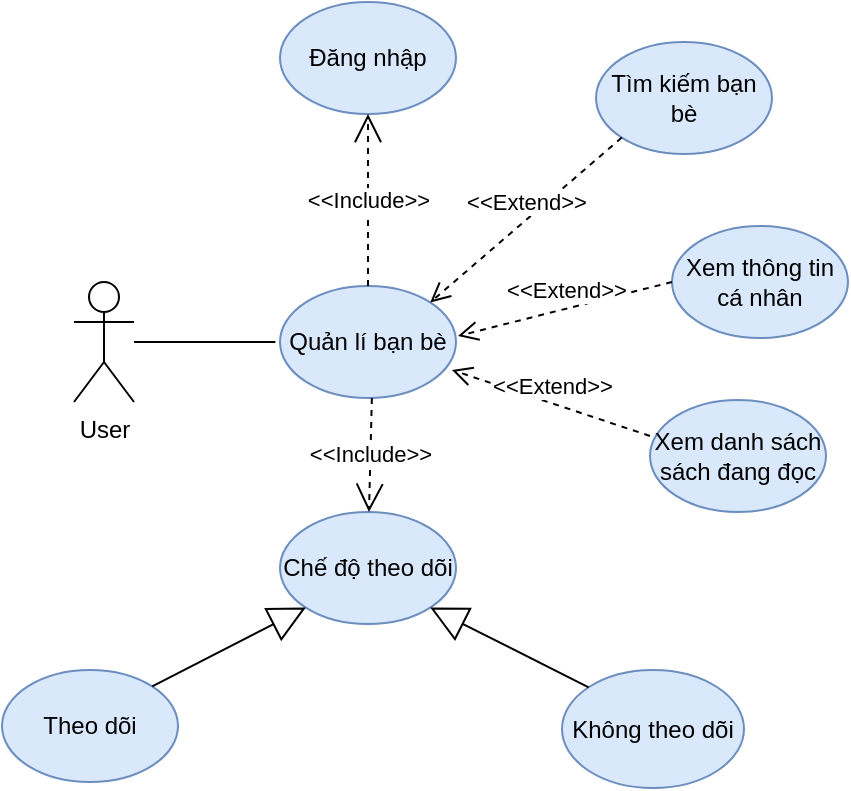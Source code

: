<mxfile version="10.7.5" type="device"><diagram id="G-RdaQI5kzBeTjiEYTdH" name="Page-1"><mxGraphModel dx="824" dy="896" grid="0" gridSize="10" guides="1" tooltips="1" connect="1" arrows="1" fold="1" page="0" pageScale="1" pageWidth="850" pageHeight="1100" math="0" shadow="0"><root><mxCell id="0"/><mxCell id="1" parent="0"/><mxCell id="qoJW8m4b1RmKnJK9wC-J-1" value="User" style="shape=umlActor;verticalLabelPosition=bottom;labelBackgroundColor=#ffffff;verticalAlign=top;html=1;outlineConnect=0;" vertex="1" parent="1"><mxGeometry x="121" y="-79" width="30" height="60" as="geometry"/></mxCell><mxCell id="qoJW8m4b1RmKnJK9wC-J-2" value="Quản lí bạn bè" style="ellipse;whiteSpace=wrap;html=1;fillColor=#dae8fc;strokeColor=#6c8ebf;" vertex="1" parent="1"><mxGeometry x="224" y="-77" width="88" height="56" as="geometry"/></mxCell><mxCell id="qoJW8m4b1RmKnJK9wC-J-3" value="Đăng nhập" style="ellipse;whiteSpace=wrap;html=1;fillColor=#dae8fc;strokeColor=#6c8ebf;" vertex="1" parent="1"><mxGeometry x="224" y="-219" width="88" height="56" as="geometry"/></mxCell><mxCell id="qoJW8m4b1RmKnJK9wC-J-4" value="" style="endArrow=none;html=1;" edge="1" parent="1" source="qoJW8m4b1RmKnJK9wC-J-1"><mxGeometry width="50" height="50" relative="1" as="geometry"><mxPoint x="151" y="1" as="sourcePoint"/><mxPoint x="221.711" y="-49" as="targetPoint"/></mxGeometry></mxCell><mxCell id="qoJW8m4b1RmKnJK9wC-J-5" value="Tìm kiếm bạn bè" style="ellipse;whiteSpace=wrap;html=1;fillColor=#dae8fc;strokeColor=#6c8ebf;" vertex="1" parent="1"><mxGeometry x="382" y="-199" width="88" height="56" as="geometry"/></mxCell><mxCell id="qoJW8m4b1RmKnJK9wC-J-6" value="&amp;lt;&amp;lt;Extend&amp;gt;&amp;gt;" style="html=1;verticalAlign=bottom;endArrow=open;dashed=1;endSize=8;exitX=0;exitY=1;exitDx=0;exitDy=0;entryX=1;entryY=0;entryDx=0;entryDy=0;" edge="1" parent="1" source="qoJW8m4b1RmKnJK9wC-J-5" target="qoJW8m4b1RmKnJK9wC-J-2"><mxGeometry relative="1" as="geometry"><mxPoint x="346" y="-118" as="sourcePoint"/><mxPoint x="266" y="-118" as="targetPoint"/></mxGeometry></mxCell><mxCell id="qoJW8m4b1RmKnJK9wC-J-7" value="&amp;lt;&amp;lt;Include&amp;gt;&amp;gt;" style="endArrow=open;endSize=12;dashed=1;html=1;entryX=0.5;entryY=1;entryDx=0;entryDy=0;exitX=0.5;exitY=0;exitDx=0;exitDy=0;" edge="1" parent="1" source="qoJW8m4b1RmKnJK9wC-J-2" target="qoJW8m4b1RmKnJK9wC-J-3"><mxGeometry width="160" relative="1" as="geometry"><mxPoint x="289" y="-99" as="sourcePoint"/><mxPoint x="449" y="-99" as="targetPoint"/></mxGeometry></mxCell><mxCell id="qoJW8m4b1RmKnJK9wC-J-9" value="Xem thông tin cá nhân" style="ellipse;whiteSpace=wrap;html=1;fillColor=#dae8fc;strokeColor=#6c8ebf;" vertex="1" parent="1"><mxGeometry x="420" y="-107" width="88" height="56" as="geometry"/></mxCell><mxCell id="qoJW8m4b1RmKnJK9wC-J-10" value="&amp;lt;&amp;lt;Extend&amp;gt;&amp;gt;" style="html=1;verticalAlign=bottom;endArrow=open;dashed=1;endSize=8;exitX=0;exitY=0.5;exitDx=0;exitDy=0;" edge="1" parent="1" source="qoJW8m4b1RmKnJK9wC-J-9"><mxGeometry relative="1" as="geometry"><mxPoint x="355" y="-31" as="sourcePoint"/><mxPoint x="313" y="-52" as="targetPoint"/></mxGeometry></mxCell><mxCell id="qoJW8m4b1RmKnJK9wC-J-11" value="Xem danh sách sách đang đọc" style="ellipse;whiteSpace=wrap;html=1;fillColor=#dae8fc;strokeColor=#6c8ebf;" vertex="1" parent="1"><mxGeometry x="409" y="-20" width="88" height="56" as="geometry"/></mxCell><mxCell id="qoJW8m4b1RmKnJK9wC-J-12" value="Theo dõi" style="ellipse;whiteSpace=wrap;html=1;fillColor=#dae8fc;strokeColor=#6c8ebf;" vertex="1" parent="1"><mxGeometry x="85" y="115" width="88" height="56" as="geometry"/></mxCell><mxCell id="qoJW8m4b1RmKnJK9wC-J-13" value="&amp;lt;&amp;lt;Extend&amp;gt;&amp;gt;" style="html=1;verticalAlign=bottom;endArrow=open;dashed=1;endSize=8;exitX=0;exitY=0.321;exitDx=0;exitDy=0;exitPerimeter=0;entryX=0.977;entryY=0.75;entryDx=0;entryDy=0;entryPerimeter=0;" edge="1" parent="1" source="qoJW8m4b1RmKnJK9wC-J-11" target="qoJW8m4b1RmKnJK9wC-J-2"><mxGeometry relative="1" as="geometry"><mxPoint x="430" y="-1" as="sourcePoint"/><mxPoint x="323" y="-33" as="targetPoint"/></mxGeometry></mxCell><mxCell id="qoJW8m4b1RmKnJK9wC-J-14" value="Chế độ theo dõi" style="ellipse;whiteSpace=wrap;html=1;fillColor=#dae8fc;strokeColor=#6c8ebf;" vertex="1" parent="1"><mxGeometry x="224" y="36" width="88" height="56" as="geometry"/></mxCell><mxCell id="qoJW8m4b1RmKnJK9wC-J-18" value="&amp;lt;&amp;lt;Include&amp;gt;&amp;gt;" style="endArrow=open;endSize=12;dashed=1;html=1;exitX=0.522;exitY=1;exitDx=0;exitDy=0;exitPerimeter=0;" edge="1" parent="1" source="qoJW8m4b1RmKnJK9wC-J-2" target="qoJW8m4b1RmKnJK9wC-J-14"><mxGeometry width="160" relative="1" as="geometry"><mxPoint x="278" y="-67" as="sourcePoint"/><mxPoint x="278" y="-153" as="targetPoint"/></mxGeometry></mxCell><mxCell id="qoJW8m4b1RmKnJK9wC-J-22" value="Không theo dõi" style="ellipse;whiteSpace=wrap;html=1;fillColor=#dae8fc;strokeColor=#6c8ebf;" vertex="1" parent="1"><mxGeometry x="365" y="115" width="91" height="59" as="geometry"/></mxCell><mxCell id="qoJW8m4b1RmKnJK9wC-J-23" value="" style="endArrow=block;endSize=16;endFill=0;html=1;exitX=1;exitY=0;exitDx=0;exitDy=0;entryX=0;entryY=1;entryDx=0;entryDy=0;" edge="1" parent="1" source="qoJW8m4b1RmKnJK9wC-J-12" target="qoJW8m4b1RmKnJK9wC-J-14"><mxGeometry width="160" relative="1" as="geometry"><mxPoint x="455" y="78" as="sourcePoint"/><mxPoint x="615" y="78" as="targetPoint"/></mxGeometry></mxCell><mxCell id="qoJW8m4b1RmKnJK9wC-J-24" value="" style="endArrow=block;endSize=16;endFill=0;html=1;exitX=0;exitY=0;exitDx=0;exitDy=0;entryX=1;entryY=1;entryDx=0;entryDy=0;" edge="1" parent="1" source="qoJW8m4b1RmKnJK9wC-J-22" target="qoJW8m4b1RmKnJK9wC-J-14"><mxGeometry width="160" relative="1" as="geometry"><mxPoint x="170" y="133" as="sourcePoint"/><mxPoint x="267" y="102" as="targetPoint"/></mxGeometry></mxCell></root></mxGraphModel></diagram></mxfile>